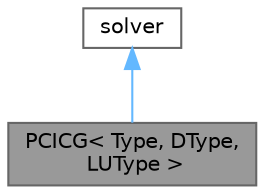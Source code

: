 digraph "PCICG&lt; Type, DType, LUType &gt;"
{
 // LATEX_PDF_SIZE
  bgcolor="transparent";
  edge [fontname=Helvetica,fontsize=10,labelfontname=Helvetica,labelfontsize=10];
  node [fontname=Helvetica,fontsize=10,shape=box,height=0.2,width=0.4];
  Node1 [id="Node000001",label="PCICG\< Type, DType,\l LUType \>",height=0.2,width=0.4,color="gray40", fillcolor="grey60", style="filled", fontcolor="black",tooltip="Preconditioned conjugate gradient solver for symmetric lduMatrices using a run-time selectable precon..."];
  Node2 -> Node1 [id="edge1_Node000001_Node000002",dir="back",color="steelblue1",style="solid",tooltip=" "];
  Node2 [id="Node000002",label="solver",height=0.2,width=0.4,color="gray40", fillcolor="white", style="filled",URL="$classFoam_1_1LduMatrix_1_1solver.html",tooltip=" "];
}
